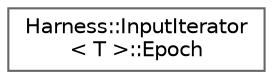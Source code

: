 digraph "类继承关系图"
{
 // LATEX_PDF_SIZE
  bgcolor="transparent";
  edge [fontname=Helvetica,fontsize=10,labelfontname=Helvetica,labelfontsize=10];
  node [fontname=Helvetica,fontsize=10,shape=box,height=0.2,width=0.4];
  rankdir="LR";
  Node0 [id="Node000000",label="Harness::InputIterator\l\< T \>::Epoch",height=0.2,width=0.4,color="grey40", fillcolor="white", style="filled",URL="$struct_harness_1_1_input_iterator_1_1_epoch.html",tooltip=" "];
}
